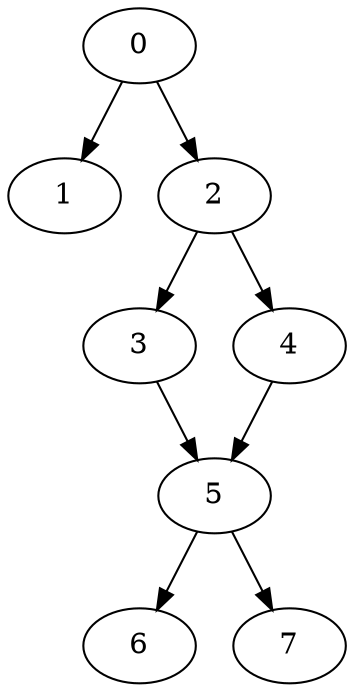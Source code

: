 digraph {
	0
	1
	2
	3
	4
	5
	6
	7
	2 -> 4
	4 -> 5
	3 -> 5
	5 -> 6
	5 -> 7
	0 -> 1
	0 -> 2
	2 -> 3
}
